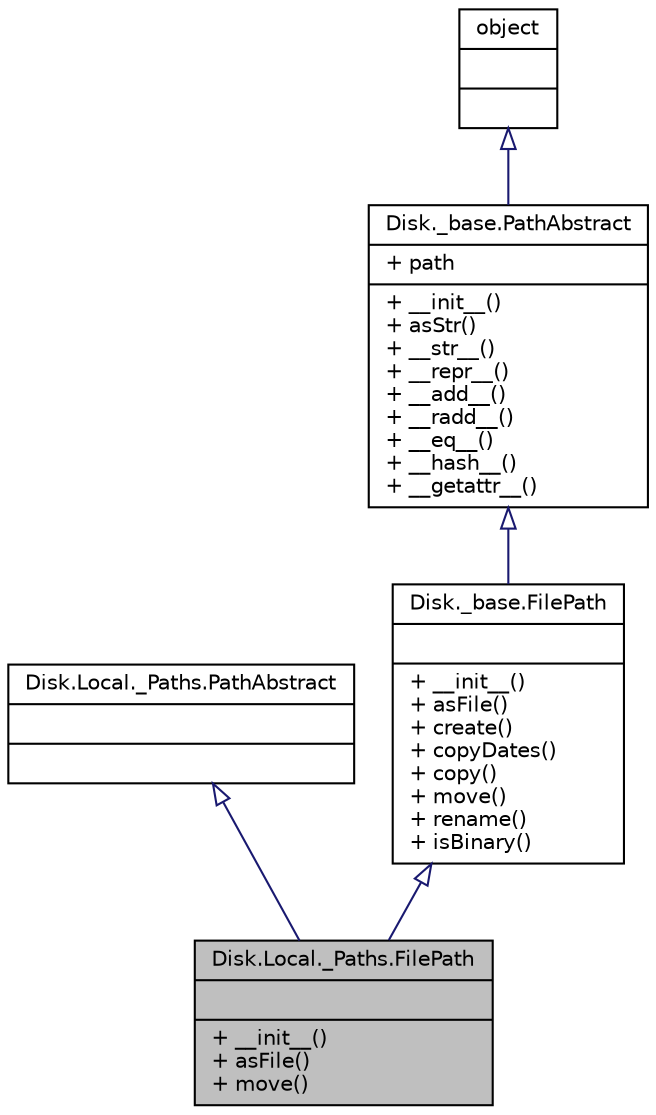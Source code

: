 digraph "Disk.Local._Paths.FilePath"
{
 // INTERACTIVE_SVG=YES
  bgcolor="transparent";
  edge [fontname="Helvetica",fontsize="10",labelfontname="Helvetica",labelfontsize="10"];
  node [fontname="Helvetica",fontsize="10",shape=record];
  Node1 [label="{Disk.Local._Paths.FilePath\n||+ __init__()\l+ asFile()\l+ move()\l}",height=0.2,width=0.4,color="black", fillcolor="grey75", style="filled" fontcolor="black"];
  Node2 -> Node1 [dir="back",color="midnightblue",fontsize="10",style="solid",arrowtail="onormal",fontname="Helvetica"];
  Node2 [label="{Disk.Local._Paths.PathAbstract\n||}",height=0.2,width=0.4,color="black",URL="$class_disk_1_1_local_1_1___paths_1_1_path_abstract.html",tooltip="Abstract concept of a file or folder path."];
  Node3 -> Node1 [dir="back",color="midnightblue",fontsize="10",style="solid",arrowtail="onormal",fontname="Helvetica"];
  Node3 [label="{Disk._base.FilePath\n||+ __init__()\l+ asFile()\l+ create()\l+ copyDates()\l+ copy()\l+ move()\l+ rename()\l+ isBinary()\l}",height=0.2,width=0.4,color="black",URL="$class_disk_1_1__base_1_1_file_path.html"];
  Node4 -> Node3 [dir="back",color="midnightblue",fontsize="10",style="solid",arrowtail="onormal",fontname="Helvetica"];
  Node4 [label="{Disk._base.PathAbstract\n|+ path\l|+ __init__()\l+ asStr()\l+ __str__()\l+ __repr__()\l+ __add__()\l+ __radd__()\l+ __eq__()\l+ __hash__()\l+ __getattr__()\l}",height=0.2,width=0.4,color="black",URL="$class_disk_1_1__base_1_1_path_abstract.html"];
  Node5 -> Node4 [dir="back",color="midnightblue",fontsize="10",style="solid",arrowtail="onormal",fontname="Helvetica"];
  Node5 [label="{object\n||}",height=0.2,width=0.4,color="black",URL="$classobject.html"];
}
